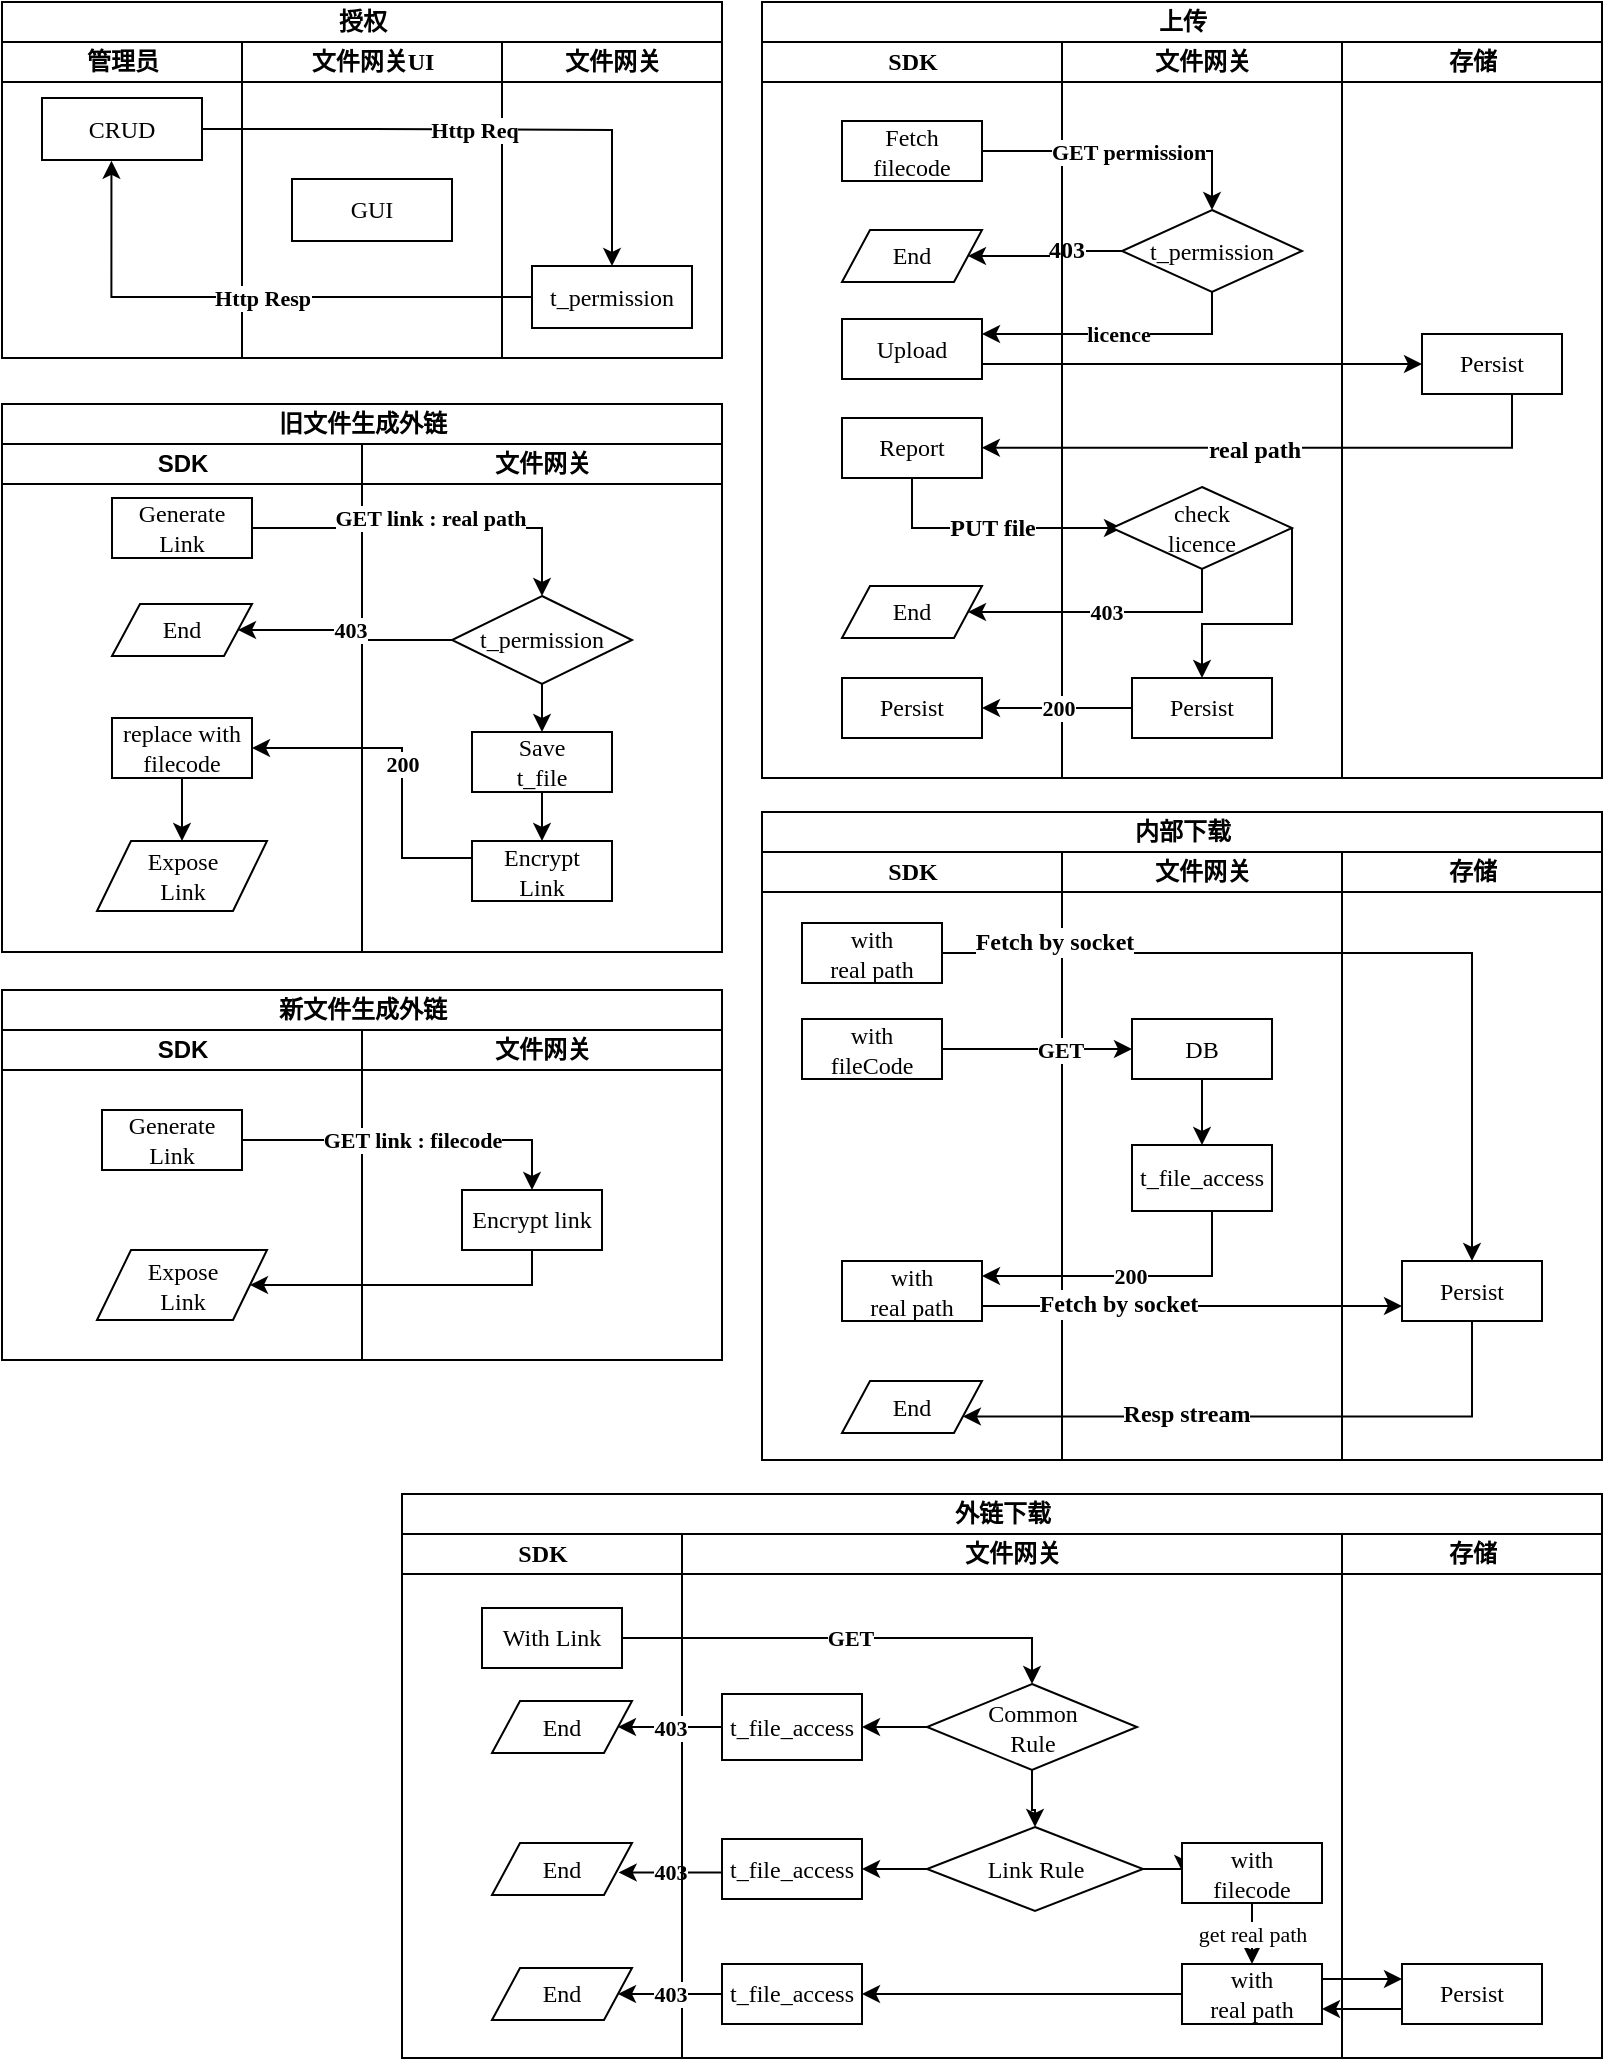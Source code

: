 <mxfile version="10.8.7" type="github"><diagram id="0jSTrixQ_6dw6H2w5kwn" name="第 1 页"><mxGraphModel dx="1802" dy="1701" grid="1" gridSize="10" guides="1" tooltips="1" connect="1" arrows="1" fold="1" page="1" pageScale="1" pageWidth="827" pageHeight="1169" math="0" shadow="0"><root><mxCell id="0"/><mxCell id="1" parent="0"/><mxCell id="T3XiFYMUW9kOPj78n2qc-5" value="上传" style="swimlane;html=1;childLayout=stackLayout;resizeParent=1;resizeParentMax=0;startSize=20;fontFamily=Times New Roman;" parent="1" vertex="1"><mxGeometry x="100" y="-108" width="420" height="388" as="geometry"/></mxCell><mxCell id="tSekcQTDTKY03K4hzvgR-7" style="edgeStyle=orthogonalEdgeStyle;rounded=0;comic=0;orthogonalLoop=1;jettySize=auto;html=1;fontFamily=Times New Roman;" edge="1" parent="T3XiFYMUW9kOPj78n2qc-5" source="tSekcQTDTKY03K4hzvgR-3" target="tSekcQTDTKY03K4hzvgR-8"><mxGeometry relative="1" as="geometry"><mxPoint x="90" y="129.5" as="targetPoint"/></mxGeometry></mxCell><mxCell id="tSekcQTDTKY03K4hzvgR-9" value="&lt;div&gt;&lt;b&gt;403&lt;/b&gt;&lt;/div&gt;" style="text;html=1;resizable=0;points=[];align=center;verticalAlign=middle;labelBackgroundColor=#ffffff;fontFamily=Times New Roman;" vertex="1" connectable="0" parent="tSekcQTDTKY03K4hzvgR-7"><mxGeometry x="-0.3" y="-1" relative="1" as="geometry"><mxPoint as="offset"/></mxGeometry></mxCell><mxCell id="T3XiFYMUW9kOPj78n2qc-6" value="SDK" style="swimlane;html=1;startSize=20;fontFamily=Times New Roman;" parent="T3XiFYMUW9kOPj78n2qc-5" vertex="1"><mxGeometry y="20" width="150" height="368" as="geometry"/></mxCell><mxCell id="T3XiFYMUW9kOPj78n2qc-10" value="Fetch filecode" style="rounded=0;whiteSpace=wrap;html=1;fontFamily=Times New Roman;" parent="T3XiFYMUW9kOPj78n2qc-6" vertex="1"><mxGeometry x="40" y="39.5" width="70" height="30" as="geometry"/></mxCell><mxCell id="tSekcQTDTKY03K4hzvgR-8" value="End" style="shape=parallelogram;perimeter=parallelogramPerimeter;whiteSpace=wrap;html=1;fontFamily=Times New Roman;" vertex="1" parent="T3XiFYMUW9kOPj78n2qc-6"><mxGeometry x="40" y="94" width="70" height="26" as="geometry"/></mxCell><mxCell id="tSekcQTDTKY03K4hzvgR-11" value="Upload" style="rounded=0;whiteSpace=wrap;html=1;fontFamily=Times New Roman;" vertex="1" parent="T3XiFYMUW9kOPj78n2qc-6"><mxGeometry x="40" y="138.5" width="70" height="30" as="geometry"/></mxCell><mxCell id="tSekcQTDTKY03K4hzvgR-30" value="Report" style="rounded=0;whiteSpace=wrap;html=1;fontFamily=Times New Roman;" vertex="1" parent="T3XiFYMUW9kOPj78n2qc-6"><mxGeometry x="40" y="188" width="70" height="30" as="geometry"/></mxCell><mxCell id="tSekcQTDTKY03K4hzvgR-66" value="Persist" style="rounded=0;whiteSpace=wrap;html=1;fontFamily=Times New Roman;" vertex="1" parent="T3XiFYMUW9kOPj78n2qc-6"><mxGeometry x="40" y="318" width="70" height="30" as="geometry"/></mxCell><mxCell id="tSekcQTDTKY03K4hzvgR-77" value="End" style="shape=parallelogram;perimeter=parallelogramPerimeter;whiteSpace=wrap;html=1;fontFamily=Times New Roman;" vertex="1" parent="T3XiFYMUW9kOPj78n2qc-6"><mxGeometry x="40" y="272" width="70" height="26" as="geometry"/></mxCell><mxCell id="T3XiFYMUW9kOPj78n2qc-7" value="文件网关" style="swimlane;html=1;startSize=20;fontFamily=Times New Roman;" parent="T3XiFYMUW9kOPj78n2qc-5" vertex="1"><mxGeometry x="150" y="20" width="140" height="368" as="geometry"/></mxCell><mxCell id="tSekcQTDTKY03K4hzvgR-3" value="t_permission" style="rhombus;whiteSpace=wrap;html=1;fontFamily=Times New Roman;" vertex="1" parent="T3XiFYMUW9kOPj78n2qc-7"><mxGeometry x="30" y="84" width="90" height="41" as="geometry"/></mxCell><mxCell id="tSekcQTDTKY03K4hzvgR-80" value="Persist" style="rounded=0;whiteSpace=wrap;html=1;fontFamily=Times New Roman;" vertex="1" parent="T3XiFYMUW9kOPj78n2qc-7"><mxGeometry x="35" y="318" width="70" height="30" as="geometry"/></mxCell><mxCell id="T3XiFYMUW9kOPj78n2qc-8" value="存储" style="swimlane;html=1;startSize=20;fontFamily=Times New Roman;" parent="T3XiFYMUW9kOPj78n2qc-5" vertex="1"><mxGeometry x="290" y="20" width="130" height="368" as="geometry"/></mxCell><mxCell id="tSekcQTDTKY03K4hzvgR-15" value="Persist" style="rounded=0;whiteSpace=wrap;html=1;fontFamily=Times New Roman;" vertex="1" parent="T3XiFYMUW9kOPj78n2qc-8"><mxGeometry x="40" y="146" width="70" height="30" as="geometry"/></mxCell><mxCell id="tSekcQTDTKY03K4hzvgR-26" style="edgeStyle=orthogonalEdgeStyle;rounded=0;comic=0;orthogonalLoop=1;jettySize=auto;html=1;entryX=1;entryY=0.5;entryDx=0;entryDy=0;fontFamily=Times New Roman;" edge="1" parent="T3XiFYMUW9kOPj78n2qc-5" source="tSekcQTDTKY03K4hzvgR-15"><mxGeometry relative="1" as="geometry"><mxPoint x="109.931" y="222.862" as="targetPoint"/><Array as="points"><mxPoint x="375" y="223"/></Array></mxGeometry></mxCell><mxCell id="tSekcQTDTKY03K4hzvgR-27" value="&lt;b&gt;real path&lt;/b&gt;" style="text;html=1;resizable=0;points=[];align=center;verticalAlign=middle;labelBackgroundColor=#ffffff;fontFamily=Times New Roman;" vertex="1" connectable="0" parent="tSekcQTDTKY03K4hzvgR-26"><mxGeometry x="0.071" y="1" relative="1" as="geometry"><mxPoint as="offset"/></mxGeometry></mxCell><mxCell id="tSekcQTDTKY03K4hzvgR-34" style="edgeStyle=orthogonalEdgeStyle;rounded=0;comic=0;orthogonalLoop=1;jettySize=auto;html=1;fontFamily=Times New Roman;" edge="1" parent="T3XiFYMUW9kOPj78n2qc-5" source="tSekcQTDTKY03K4hzvgR-30"><mxGeometry relative="1" as="geometry"><mxPoint x="180" y="263" as="targetPoint"/><Array as="points"><mxPoint x="75" y="263"/></Array></mxGeometry></mxCell><mxCell id="tSekcQTDTKY03K4hzvgR-35" value="&lt;div&gt;PUT file&lt;/div&gt;" style="text;html=1;resizable=0;points=[];align=center;verticalAlign=middle;labelBackgroundColor=#ffffff;fontStyle=1;fontFamily=Times New Roman;" vertex="1" connectable="0" parent="tSekcQTDTKY03K4hzvgR-34"><mxGeometry x="-0.329" relative="1" as="geometry"><mxPoint x="21" as="offset"/></mxGeometry></mxCell><mxCell id="tSekcQTDTKY03K4hzvgR-61" style="edgeStyle=orthogonalEdgeStyle;rounded=0;comic=0;orthogonalLoop=1;jettySize=auto;html=1;exitX=1;exitY=0.75;exitDx=0;exitDy=0;entryX=0;entryY=0.5;entryDx=0;entryDy=0;fontFamily=Times New Roman;" edge="1" parent="T3XiFYMUW9kOPj78n2qc-5" source="tSekcQTDTKY03K4hzvgR-11" target="tSekcQTDTKY03K4hzvgR-15"><mxGeometry relative="1" as="geometry"/></mxCell><mxCell id="tSekcQTDTKY03K4hzvgR-65" value="&lt;b&gt;GET permission&lt;/b&gt;" style="edgeStyle=orthogonalEdgeStyle;rounded=0;comic=0;orthogonalLoop=1;jettySize=auto;html=1;entryX=0.5;entryY=0;entryDx=0;entryDy=0;fontFamily=Times New Roman;" edge="1" parent="T3XiFYMUW9kOPj78n2qc-5" source="T3XiFYMUW9kOPj78n2qc-10" target="tSekcQTDTKY03K4hzvgR-3"><mxGeometry relative="1" as="geometry"/></mxCell><mxCell id="tSekcQTDTKY03K4hzvgR-84" value="&lt;b&gt;licence&lt;/b&gt;" style="edgeStyle=orthogonalEdgeStyle;rounded=0;comic=0;orthogonalLoop=1;jettySize=auto;html=1;entryX=1;entryY=0.25;entryDx=0;entryDy=0;fontFamily=Times New Roman;" edge="1" parent="T3XiFYMUW9kOPj78n2qc-5" source="tSekcQTDTKY03K4hzvgR-3" target="tSekcQTDTKY03K4hzvgR-11"><mxGeometry relative="1" as="geometry"><Array as="points"><mxPoint x="225" y="166"/></Array></mxGeometry></mxCell><mxCell id="tSekcQTDTKY03K4hzvgR-86" value="&lt;b&gt;200&lt;/b&gt;" style="edgeStyle=orthogonalEdgeStyle;rounded=0;comic=0;orthogonalLoop=1;jettySize=auto;html=1;entryX=1;entryY=0.5;entryDx=0;entryDy=0;fontFamily=Times New Roman;" edge="1" parent="T3XiFYMUW9kOPj78n2qc-5" source="tSekcQTDTKY03K4hzvgR-80" target="tSekcQTDTKY03K4hzvgR-66"><mxGeometry relative="1" as="geometry"/></mxCell><mxCell id="T3XiFYMUW9kOPj78n2qc-14" value="授权" style="swimlane;html=1;childLayout=stackLayout;resizeParent=1;resizeParentMax=0;startSize=20;fontFamily=Times New Roman;" parent="1" vertex="1"><mxGeometry x="-280" y="-108" width="360" height="178" as="geometry"/></mxCell><mxCell id="T3XiFYMUW9kOPj78n2qc-15" value="管理员" style="swimlane;html=1;startSize=20;fontFamily=Times New Roman;" parent="T3XiFYMUW9kOPj78n2qc-14" vertex="1"><mxGeometry y="20" width="120" height="158" as="geometry"/></mxCell><mxCell id="T3XiFYMUW9kOPj78n2qc-18" value="&lt;div&gt;CRUD&lt;/div&gt;" style="rounded=0;whiteSpace=wrap;html=1;fontFamily=Times New Roman;" parent="T3XiFYMUW9kOPj78n2qc-15" vertex="1"><mxGeometry x="20" y="28" width="80" height="31" as="geometry"/></mxCell><mxCell id="T3XiFYMUW9kOPj78n2qc-16" value="文件网关UI" style="swimlane;html=1;startSize=20;fontFamily=Times New Roman;" parent="T3XiFYMUW9kOPj78n2qc-14" vertex="1"><mxGeometry x="120" y="20" width="130" height="158" as="geometry"/></mxCell><mxCell id="T3XiFYMUW9kOPj78n2qc-21" value="GUI" style="rounded=0;whiteSpace=wrap;html=1;fontFamily=Times New Roman;" parent="T3XiFYMUW9kOPj78n2qc-16" vertex="1"><mxGeometry x="25" y="68.5" width="80" height="31" as="geometry"/></mxCell><mxCell id="T3XiFYMUW9kOPj78n2qc-17" value="文件网关" style="swimlane;html=1;startSize=20;fontFamily=Times New Roman;" parent="T3XiFYMUW9kOPj78n2qc-14" vertex="1"><mxGeometry x="250" y="20" width="110" height="158" as="geometry"/></mxCell><mxCell id="T3XiFYMUW9kOPj78n2qc-23" value="t_permission" style="rounded=0;whiteSpace=wrap;html=1;fontFamily=Times New Roman;" parent="T3XiFYMUW9kOPj78n2qc-17" vertex="1"><mxGeometry x="15" y="112" width="80" height="31" as="geometry"/></mxCell><mxCell id="T3XiFYMUW9kOPj78n2qc-24" value="&lt;font&gt;&lt;b&gt;Http Req&lt;/b&gt;&lt;/font&gt;" style="edgeStyle=orthogonalEdgeStyle;rounded=0;comic=0;orthogonalLoop=1;jettySize=auto;html=1;entryX=0.5;entryY=0;entryDx=0;entryDy=0;fontFamily=Times New Roman;exitX=1;exitY=0.5;exitDx=0;exitDy=0;" parent="T3XiFYMUW9kOPj78n2qc-14" source="T3XiFYMUW9kOPj78n2qc-18" target="T3XiFYMUW9kOPj78n2qc-23" edge="1"><mxGeometry relative="1" as="geometry"><mxPoint x="260" y="116.5" as="targetPoint"/><mxPoint x="150" y="68" as="sourcePoint"/><Array as="points"><mxPoint x="185" y="64"/><mxPoint x="305" y="64"/></Array></mxGeometry></mxCell><mxCell id="T3XiFYMUW9kOPj78n2qc-25" value="&lt;b&gt;Http Resp&lt;/b&gt;" style="edgeStyle=orthogonalEdgeStyle;rounded=0;comic=0;orthogonalLoop=1;jettySize=auto;html=1;entryX=0.434;entryY=1.013;entryDx=0;entryDy=0;fontFamily=Times New Roman;entryPerimeter=0;" parent="T3XiFYMUW9kOPj78n2qc-14" source="T3XiFYMUW9kOPj78n2qc-23" target="T3XiFYMUW9kOPj78n2qc-18" edge="1"><mxGeometry x="-0.031" relative="1" as="geometry"><mxPoint as="offset"/></mxGeometry></mxCell><mxCell id="tSekcQTDTKY03K4hzvgR-51" value="旧文件生成外链" style="swimlane;html=1;childLayout=stackLayout;resizeParent=1;resizeParentMax=0;startSize=20;fontFamily=Times New Roman;" vertex="1" parent="1"><mxGeometry x="-280" y="93" width="360" height="274" as="geometry"/></mxCell><mxCell id="tSekcQTDTKY03K4hzvgR-52" value="SDK" style="swimlane;html=1;startSize=20;" vertex="1" parent="tSekcQTDTKY03K4hzvgR-51"><mxGeometry y="20" width="180" height="254" as="geometry"/></mxCell><mxCell id="tSekcQTDTKY03K4hzvgR-106" value="&lt;div&gt;Expose&lt;/div&gt;&lt;div&gt;Link&lt;/div&gt;" style="shape=parallelogram;perimeter=parallelogramPerimeter;whiteSpace=wrap;html=1;fontFamily=Times New Roman;" vertex="1" parent="tSekcQTDTKY03K4hzvgR-52"><mxGeometry x="47.5" y="198.5" width="85" height="35" as="geometry"/></mxCell><mxCell id="tSekcQTDTKY03K4hzvgR-53" value="文件网关" style="swimlane;html=1;startSize=20;" vertex="1" parent="tSekcQTDTKY03K4hzvgR-51"><mxGeometry x="180" y="20" width="180" height="254" as="geometry"/></mxCell><mxCell id="tSekcQTDTKY03K4hzvgR-101" style="edgeStyle=orthogonalEdgeStyle;rounded=0;comic=0;orthogonalLoop=1;jettySize=auto;html=1;entryX=0.5;entryY=0;entryDx=0;entryDy=0;fontFamily=Times New Roman;" edge="1" parent="tSekcQTDTKY03K4hzvgR-53" source="tSekcQTDTKY03K4hzvgR-87" target="tSekcQTDTKY03K4hzvgR-100"><mxGeometry relative="1" as="geometry"/></mxCell><mxCell id="tSekcQTDTKY03K4hzvgR-87" value="t_permission" style="rhombus;whiteSpace=wrap;html=1;fontFamily=Times New Roman;" vertex="1" parent="tSekcQTDTKY03K4hzvgR-53"><mxGeometry x="45" y="76" width="90" height="44" as="geometry"/></mxCell><mxCell id="tSekcQTDTKY03K4hzvgR-132" style="edgeStyle=orthogonalEdgeStyle;rounded=0;comic=0;orthogonalLoop=1;jettySize=auto;html=1;entryX=0.5;entryY=0;entryDx=0;entryDy=0;fontFamily=Times New Roman;" edge="1" parent="tSekcQTDTKY03K4hzvgR-53" source="tSekcQTDTKY03K4hzvgR-100" target="tSekcQTDTKY03K4hzvgR-130"><mxGeometry relative="1" as="geometry"/></mxCell><mxCell id="tSekcQTDTKY03K4hzvgR-100" value="Save&lt;div&gt;t_file&lt;/div&gt;" style="rounded=0;whiteSpace=wrap;html=1;fontFamily=Times New Roman;" vertex="1" parent="tSekcQTDTKY03K4hzvgR-53"><mxGeometry x="55" y="144" width="70" height="30" as="geometry"/></mxCell><mxCell id="tSekcQTDTKY03K4hzvgR-130" value="Encrypt&lt;div&gt;Link&lt;/div&gt;" style="rounded=0;whiteSpace=wrap;html=1;fontFamily=Times New Roman;" vertex="1" parent="tSekcQTDTKY03K4hzvgR-53"><mxGeometry x="55" y="198.5" width="70" height="30" as="geometry"/></mxCell><mxCell id="tSekcQTDTKY03K4hzvgR-93" value="&lt;b&gt;GET link : real path&lt;br&gt;&lt;/b&gt;" style="edgeStyle=orthogonalEdgeStyle;rounded=0;comic=0;orthogonalLoop=1;jettySize=auto;html=1;entryX=0.5;entryY=0;entryDx=0;entryDy=0;fontFamily=Times New Roman;" edge="1" parent="1" source="tSekcQTDTKY03K4hzvgR-70" target="tSekcQTDTKY03K4hzvgR-87"><mxGeometry x="-0.011" y="5" relative="1" as="geometry"><mxPoint as="offset"/></mxGeometry></mxCell><mxCell id="tSekcQTDTKY03K4hzvgR-70" value="Generate Link" style="rounded=0;whiteSpace=wrap;html=1;fontFamily=Times New Roman;" vertex="1" parent="1"><mxGeometry x="-225" y="140" width="70" height="30" as="geometry"/></mxCell><mxCell id="tSekcQTDTKY03K4hzvgR-82" value="&lt;b&gt;403&lt;/b&gt;" style="edgeStyle=orthogonalEdgeStyle;rounded=0;comic=0;orthogonalLoop=1;jettySize=auto;html=1;exitX=0.5;exitY=1;exitDx=0;exitDy=0;fontFamily=Times New Roman;entryX=1;entryY=0.5;entryDx=0;entryDy=0;" edge="1" parent="1" source="tSekcQTDTKY03K4hzvgR-71" target="tSekcQTDTKY03K4hzvgR-77"><mxGeometry relative="1" as="geometry"><mxPoint x="210" y="196" as="targetPoint"/><Array as="points"><mxPoint x="320" y="197"/></Array></mxGeometry></mxCell><mxCell id="tSekcQTDTKY03K4hzvgR-85" style="edgeStyle=orthogonalEdgeStyle;rounded=0;comic=0;orthogonalLoop=1;jettySize=auto;html=1;exitX=1;exitY=0.5;exitDx=0;exitDy=0;entryX=0.5;entryY=0;entryDx=0;entryDy=0;fontFamily=Times New Roman;" edge="1" parent="1" source="tSekcQTDTKY03K4hzvgR-71" target="tSekcQTDTKY03K4hzvgR-80"><mxGeometry relative="1" as="geometry"><Array as="points"><mxPoint x="365" y="203"/><mxPoint x="320" y="203"/></Array></mxGeometry></mxCell><mxCell id="tSekcQTDTKY03K4hzvgR-71" value="&lt;div&gt;check&lt;br&gt;&lt;/div&gt;&lt;div&gt;licence&lt;/div&gt;" style="rhombus;whiteSpace=wrap;html=1;fontFamily=Times New Roman;" vertex="1" parent="1"><mxGeometry x="275" y="134.5" width="90" height="41" as="geometry"/></mxCell><mxCell id="tSekcQTDTKY03K4hzvgR-97" value="End" style="shape=parallelogram;perimeter=parallelogramPerimeter;whiteSpace=wrap;html=1;fontFamily=Times New Roman;" vertex="1" parent="1"><mxGeometry x="-225" y="193" width="70" height="26" as="geometry"/></mxCell><mxCell id="tSekcQTDTKY03K4hzvgR-98" value="&lt;b&gt;403&lt;/b&gt;" style="edgeStyle=orthogonalEdgeStyle;rounded=0;comic=0;orthogonalLoop=1;jettySize=auto;html=1;entryX=1;entryY=0.5;entryDx=0;entryDy=0;fontFamily=Times New Roman;" edge="1" parent="1" source="tSekcQTDTKY03K4hzvgR-87" target="tSekcQTDTKY03K4hzvgR-97"><mxGeometry relative="1" as="geometry"/></mxCell><mxCell id="tSekcQTDTKY03K4hzvgR-109" style="edgeStyle=orthogonalEdgeStyle;rounded=0;comic=0;orthogonalLoop=1;jettySize=auto;html=1;entryX=0.5;entryY=0;entryDx=0;entryDy=0;fontFamily=Times New Roman;" edge="1" parent="1" source="tSekcQTDTKY03K4hzvgR-103" target="tSekcQTDTKY03K4hzvgR-106"><mxGeometry relative="1" as="geometry"/></mxCell><mxCell id="tSekcQTDTKY03K4hzvgR-103" value="&lt;div&gt;replace with&lt;/div&gt;&lt;div&gt;filecode&lt;/div&gt;" style="rounded=0;whiteSpace=wrap;html=1;fontFamily=Times New Roman;" vertex="1" parent="1"><mxGeometry x="-225" y="250" width="70" height="30" as="geometry"/></mxCell><mxCell id="tSekcQTDTKY03K4hzvgR-118" value="新文件生成外链" style="swimlane;html=1;childLayout=stackLayout;resizeParent=1;resizeParentMax=0;startSize=20;fontFamily=Times New Roman;" vertex="1" parent="1"><mxGeometry x="-280" y="386" width="360" height="185" as="geometry"/></mxCell><mxCell id="tSekcQTDTKY03K4hzvgR-119" value="SDK" style="swimlane;html=1;startSize=20;" vertex="1" parent="tSekcQTDTKY03K4hzvgR-118"><mxGeometry y="20" width="180" height="165" as="geometry"/></mxCell><mxCell id="tSekcQTDTKY03K4hzvgR-120" value="&lt;div&gt;Expose&lt;/div&gt;&lt;div&gt;Link&lt;/div&gt;" style="shape=parallelogram;perimeter=parallelogramPerimeter;whiteSpace=wrap;html=1;fontFamily=Times New Roman;" vertex="1" parent="tSekcQTDTKY03K4hzvgR-119"><mxGeometry x="47.5" y="110" width="85" height="35" as="geometry"/></mxCell><mxCell id="tSekcQTDTKY03K4hzvgR-125" value="Generate Link" style="rounded=0;whiteSpace=wrap;html=1;fontFamily=Times New Roman;" vertex="1" parent="tSekcQTDTKY03K4hzvgR-119"><mxGeometry x="50" y="40" width="70" height="30" as="geometry"/></mxCell><mxCell id="tSekcQTDTKY03K4hzvgR-121" value="文件网关" style="swimlane;html=1;startSize=20;" vertex="1" parent="tSekcQTDTKY03K4hzvgR-118"><mxGeometry x="180" y="20" width="180" height="165" as="geometry"/></mxCell><mxCell id="tSekcQTDTKY03K4hzvgR-124" value="Encrypt link" style="rounded=0;whiteSpace=wrap;html=1;fontFamily=Times New Roman;" vertex="1" parent="tSekcQTDTKY03K4hzvgR-121"><mxGeometry x="50" y="80" width="70" height="30" as="geometry"/></mxCell><mxCell id="tSekcQTDTKY03K4hzvgR-128" value="&lt;b&gt;GET link : filecode&lt;/b&gt;" style="edgeStyle=orthogonalEdgeStyle;rounded=0;comic=0;orthogonalLoop=1;jettySize=auto;html=1;entryX=0.5;entryY=0;entryDx=0;entryDy=0;fontFamily=Times New Roman;" edge="1" parent="tSekcQTDTKY03K4hzvgR-118" source="tSekcQTDTKY03K4hzvgR-125" target="tSekcQTDTKY03K4hzvgR-124"><mxGeometry relative="1" as="geometry"/></mxCell><mxCell id="tSekcQTDTKY03K4hzvgR-129" style="edgeStyle=orthogonalEdgeStyle;rounded=0;comic=0;orthogonalLoop=1;jettySize=auto;html=1;entryX=1;entryY=0.5;entryDx=0;entryDy=0;fontFamily=Times New Roman;" edge="1" parent="tSekcQTDTKY03K4hzvgR-118" source="tSekcQTDTKY03K4hzvgR-124" target="tSekcQTDTKY03K4hzvgR-120"><mxGeometry relative="1" as="geometry"><Array as="points"><mxPoint x="265" y="147"/></Array></mxGeometry></mxCell><mxCell id="tSekcQTDTKY03K4hzvgR-133" value="&lt;b&gt;200&lt;/b&gt;" style="edgeStyle=orthogonalEdgeStyle;rounded=0;comic=0;orthogonalLoop=1;jettySize=auto;html=1;entryX=1;entryY=0.5;entryDx=0;entryDy=0;fontFamily=Times New Roman;" edge="1" parent="1" source="tSekcQTDTKY03K4hzvgR-130" target="tSekcQTDTKY03K4hzvgR-103"><mxGeometry relative="1" as="geometry"><Array as="points"><mxPoint x="-80" y="320"/><mxPoint x="-80" y="265"/></Array></mxGeometry></mxCell><mxCell id="tSekcQTDTKY03K4hzvgR-180" value="内部下载" style="swimlane;html=1;childLayout=stackLayout;resizeParent=1;resizeParentMax=0;startSize=20;fontFamily=Times New Roman;" vertex="1" parent="1"><mxGeometry x="100" y="297" width="420" height="324" as="geometry"/></mxCell><mxCell id="tSekcQTDTKY03K4hzvgR-183" value="SDK" style="swimlane;html=1;startSize=20;fontFamily=Times New Roman;" vertex="1" parent="tSekcQTDTKY03K4hzvgR-180"><mxGeometry y="20" width="150" height="304" as="geometry"/></mxCell><mxCell id="tSekcQTDTKY03K4hzvgR-184" value="&lt;div&gt;with&lt;/div&gt;&lt;div&gt;real path&lt;br&gt;&lt;/div&gt;" style="rounded=0;whiteSpace=wrap;html=1;fontFamily=Times New Roman;" vertex="1" parent="tSekcQTDTKY03K4hzvgR-183"><mxGeometry x="20" y="35.5" width="70" height="30" as="geometry"/></mxCell><mxCell id="tSekcQTDTKY03K4hzvgR-188" value="&lt;div&gt;with&lt;/div&gt;&lt;div&gt;real path&lt;/div&gt;" style="rounded=0;whiteSpace=wrap;html=1;fontFamily=Times New Roman;" vertex="1" parent="tSekcQTDTKY03K4hzvgR-183"><mxGeometry x="40" y="204.5" width="70" height="30" as="geometry"/></mxCell><mxCell id="tSekcQTDTKY03K4hzvgR-189" value="End" style="shape=parallelogram;perimeter=parallelogramPerimeter;whiteSpace=wrap;html=1;fontFamily=Times New Roman;" vertex="1" parent="tSekcQTDTKY03K4hzvgR-183"><mxGeometry x="40" y="264.5" width="70" height="26" as="geometry"/></mxCell><mxCell id="tSekcQTDTKY03K4hzvgR-276" value="&lt;div&gt;with&lt;/div&gt;&lt;div&gt;fileCode&lt;br&gt;&lt;/div&gt;" style="rounded=0;whiteSpace=wrap;html=1;fontFamily=Times New Roman;" vertex="1" parent="tSekcQTDTKY03K4hzvgR-183"><mxGeometry x="20" y="83.5" width="70" height="30" as="geometry"/></mxCell><mxCell id="tSekcQTDTKY03K4hzvgR-190" value="文件网关" style="swimlane;html=1;startSize=20;fontFamily=Times New Roman;" vertex="1" parent="tSekcQTDTKY03K4hzvgR-180"><mxGeometry x="150" y="20" width="140" height="304" as="geometry"/></mxCell><mxCell id="tSekcQTDTKY03K4hzvgR-279" style="edgeStyle=orthogonalEdgeStyle;rounded=0;comic=0;orthogonalLoop=1;jettySize=auto;html=1;entryX=0.5;entryY=0;entryDx=0;entryDy=0;fontFamily=Times New Roman;" edge="1" parent="tSekcQTDTKY03K4hzvgR-190" source="tSekcQTDTKY03K4hzvgR-186" target="tSekcQTDTKY03K4hzvgR-219"><mxGeometry relative="1" as="geometry"/></mxCell><mxCell id="tSekcQTDTKY03K4hzvgR-186" value="DB" style="rounded=0;whiteSpace=wrap;html=1;fontFamily=Times New Roman;" vertex="1" parent="tSekcQTDTKY03K4hzvgR-190"><mxGeometry x="35" y="83.5" width="70" height="30" as="geometry"/></mxCell><mxCell id="tSekcQTDTKY03K4hzvgR-219" value="t_file_access" style="rounded=0;whiteSpace=wrap;html=1;fontFamily=Times New Roman;" vertex="1" parent="tSekcQTDTKY03K4hzvgR-190"><mxGeometry x="35" y="146.5" width="70" height="33" as="geometry"/></mxCell><mxCell id="tSekcQTDTKY03K4hzvgR-193" value="存储" style="swimlane;html=1;startSize=20;fontFamily=Times New Roman;" vertex="1" parent="tSekcQTDTKY03K4hzvgR-180"><mxGeometry x="290" y="20" width="130" height="304" as="geometry"/></mxCell><mxCell id="tSekcQTDTKY03K4hzvgR-194" value="Persist" style="rounded=0;whiteSpace=wrap;html=1;fontFamily=Times New Roman;" vertex="1" parent="tSekcQTDTKY03K4hzvgR-193"><mxGeometry x="30" y="204.5" width="70" height="30" as="geometry"/></mxCell><mxCell id="tSekcQTDTKY03K4hzvgR-205" style="edgeStyle=orthogonalEdgeStyle;rounded=0;comic=0;orthogonalLoop=1;jettySize=auto;html=1;entryX=0.5;entryY=0;entryDx=0;entryDy=0;fontFamily=Times New Roman;exitX=1;exitY=0.5;exitDx=0;exitDy=0;" edge="1" parent="tSekcQTDTKY03K4hzvgR-180" source="tSekcQTDTKY03K4hzvgR-184" target="tSekcQTDTKY03K4hzvgR-194"><mxGeometry relative="1" as="geometry"><mxPoint x="119.806" y="130.086" as="sourcePoint"/><Array as="points"><mxPoint x="355" y="70"/></Array></mxGeometry></mxCell><mxCell id="tSekcQTDTKY03K4hzvgR-208" value="&lt;div&gt;&lt;b&gt;Fetch by socket&lt;/b&gt;&lt;/div&gt;" style="text;html=1;resizable=0;points=[];align=center;verticalAlign=middle;labelBackgroundColor=#ffffff;fontFamily=Times New Roman;" vertex="1" connectable="0" parent="tSekcQTDTKY03K4hzvgR-205"><mxGeometry x="0.118" y="3" relative="1" as="geometry"><mxPoint x="-178" y="-3" as="offset"/></mxGeometry></mxCell><mxCell id="tSekcQTDTKY03K4hzvgR-210" value="&lt;b&gt;GET&lt;br&gt;&lt;/b&gt;" style="edgeStyle=orthogonalEdgeStyle;rounded=0;comic=0;orthogonalLoop=1;jettySize=auto;html=1;entryX=0;entryY=0.5;entryDx=0;entryDy=0;fontFamily=Times New Roman;exitX=1;exitY=0.5;exitDx=0;exitDy=0;" edge="1" parent="tSekcQTDTKY03K4hzvgR-180" source="tSekcQTDTKY03K4hzvgR-276" target="tSekcQTDTKY03K4hzvgR-186"><mxGeometry x="0.247" relative="1" as="geometry"><mxPoint x="75.241" y="149.893" as="sourcePoint"/><Array as="points"/><mxPoint as="offset"/></mxGeometry></mxCell><mxCell id="tSekcQTDTKY03K4hzvgR-213" style="edgeStyle=orthogonalEdgeStyle;rounded=0;comic=0;orthogonalLoop=1;jettySize=auto;html=1;exitX=1;exitY=0.75;exitDx=0;exitDy=0;entryX=0;entryY=0.75;entryDx=0;entryDy=0;fontFamily=Times New Roman;" edge="1" parent="tSekcQTDTKY03K4hzvgR-180" source="tSekcQTDTKY03K4hzvgR-188" target="tSekcQTDTKY03K4hzvgR-194"><mxGeometry relative="1" as="geometry"><Array as="points"><mxPoint x="320" y="247"/></Array></mxGeometry></mxCell><mxCell id="tSekcQTDTKY03K4hzvgR-216" value="&lt;div&gt;&lt;b&gt;Fetch by socket&lt;/b&gt;&lt;/div&gt;" style="text;html=1;resizable=0;points=[];align=center;verticalAlign=middle;labelBackgroundColor=#ffffff;fontFamily=Times New Roman;" vertex="1" connectable="0" parent="tSekcQTDTKY03K4hzvgR-213"><mxGeometry x="-0.351" y="1" relative="1" as="geometry"><mxPoint as="offset"/></mxGeometry></mxCell><mxCell id="tSekcQTDTKY03K4hzvgR-223" value="&lt;b&gt;200&lt;/b&gt;" style="edgeStyle=orthogonalEdgeStyle;rounded=0;comic=0;orthogonalLoop=1;jettySize=auto;html=1;entryX=1;entryY=0.25;entryDx=0;entryDy=0;fontFamily=Times New Roman;" edge="1" parent="tSekcQTDTKY03K4hzvgR-180" source="tSekcQTDTKY03K4hzvgR-219" target="tSekcQTDTKY03K4hzvgR-188"><mxGeometry relative="1" as="geometry"><Array as="points"><mxPoint x="225" y="232"/></Array></mxGeometry></mxCell><mxCell id="tSekcQTDTKY03K4hzvgR-280" style="edgeStyle=orthogonalEdgeStyle;rounded=0;comic=0;orthogonalLoop=1;jettySize=auto;html=1;entryX=1;entryY=0.75;entryDx=0;entryDy=0;fontFamily=Times New Roman;" edge="1" parent="tSekcQTDTKY03K4hzvgR-180" source="tSekcQTDTKY03K4hzvgR-194" target="tSekcQTDTKY03K4hzvgR-189"><mxGeometry relative="1" as="geometry"><Array as="points"><mxPoint x="355" y="302"/></Array></mxGeometry></mxCell><mxCell id="tSekcQTDTKY03K4hzvgR-281" value="&lt;b&gt;Resp stream&lt;/b&gt;" style="text;html=1;resizable=0;points=[];align=center;verticalAlign=middle;labelBackgroundColor=#ffffff;fontFamily=Times New Roman;" vertex="1" connectable="0" parent="tSekcQTDTKY03K4hzvgR-280"><mxGeometry x="0.26" y="-1" relative="1" as="geometry"><mxPoint as="offset"/></mxGeometry></mxCell><mxCell id="tSekcQTDTKY03K4hzvgR-224" value="外链下载" style="swimlane;html=1;childLayout=stackLayout;resizeParent=1;resizeParentMax=0;startSize=20;fontFamily=Times New Roman;" vertex="1" parent="1"><mxGeometry x="-80" y="638" width="600" height="282" as="geometry"/></mxCell><mxCell id="tSekcQTDTKY03K4hzvgR-225" value="SDK" style="swimlane;html=1;startSize=20;fontFamily=Times New Roman;" vertex="1" parent="tSekcQTDTKY03K4hzvgR-224"><mxGeometry y="20" width="140" height="262" as="geometry"/></mxCell><mxCell id="tSekcQTDTKY03K4hzvgR-226" value="With Link" style="rounded=0;whiteSpace=wrap;html=1;fontFamily=Times New Roman;" vertex="1" parent="tSekcQTDTKY03K4hzvgR-225"><mxGeometry x="40" y="37" width="70" height="30" as="geometry"/></mxCell><mxCell id="tSekcQTDTKY03K4hzvgR-228" value="End" style="shape=parallelogram;perimeter=parallelogramPerimeter;whiteSpace=wrap;html=1;fontFamily=Times New Roman;" vertex="1" parent="tSekcQTDTKY03K4hzvgR-225"><mxGeometry x="45" y="83.5" width="70" height="26" as="geometry"/></mxCell><mxCell id="tSekcQTDTKY03K4hzvgR-252" value="End" style="shape=parallelogram;perimeter=parallelogramPerimeter;whiteSpace=wrap;html=1;fontFamily=Times New Roman;" vertex="1" parent="tSekcQTDTKY03K4hzvgR-225"><mxGeometry x="45" y="154.5" width="70" height="26" as="geometry"/></mxCell><mxCell id="tSekcQTDTKY03K4hzvgR-263" value="End" style="shape=parallelogram;perimeter=parallelogramPerimeter;whiteSpace=wrap;html=1;fontFamily=Times New Roman;" vertex="1" parent="tSekcQTDTKY03K4hzvgR-225"><mxGeometry x="45" y="217" width="70" height="26" as="geometry"/></mxCell><mxCell id="tSekcQTDTKY03K4hzvgR-289" value="&lt;b&gt;403&lt;/b&gt;" style="edgeStyle=orthogonalEdgeStyle;rounded=0;comic=0;orthogonalLoop=1;jettySize=auto;html=1;entryX=1;entryY=0.5;entryDx=0;entryDy=0;fontFamily=Times New Roman;" edge="1" parent="tSekcQTDTKY03K4hzvgR-224"><mxGeometry relative="1" as="geometry"><mxPoint x="160.0" y="189.207" as="sourcePoint"/><mxPoint x="108.345" y="189.207" as="targetPoint"/></mxGeometry></mxCell><mxCell id="tSekcQTDTKY03K4hzvgR-231" value="文件网关" style="swimlane;html=1;startSize=20;fontFamily=Times New Roman;" vertex="1" parent="tSekcQTDTKY03K4hzvgR-224"><mxGeometry x="140" y="20" width="330" height="262" as="geometry"/></mxCell><mxCell id="tSekcQTDTKY03K4hzvgR-234" value="t_file_access" style="rounded=0;whiteSpace=wrap;html=1;fontFamily=Times New Roman;" vertex="1" parent="tSekcQTDTKY03K4hzvgR-231"><mxGeometry x="20" y="80" width="70" height="33" as="geometry"/></mxCell><mxCell id="tSekcQTDTKY03K4hzvgR-266" style="edgeStyle=orthogonalEdgeStyle;rounded=0;comic=0;orthogonalLoop=1;jettySize=auto;html=1;fontFamily=Times New Roman;" edge="1" parent="tSekcQTDTKY03K4hzvgR-231" source="tSekcQTDTKY03K4hzvgR-229" target="tSekcQTDTKY03K4hzvgR-234"><mxGeometry relative="1" as="geometry"/></mxCell><mxCell id="tSekcQTDTKY03K4hzvgR-286" style="edgeStyle=orthogonalEdgeStyle;rounded=0;comic=0;orthogonalLoop=1;jettySize=auto;html=1;entryX=0.5;entryY=0;entryDx=0;entryDy=0;fontFamily=Times New Roman;" edge="1" parent="tSekcQTDTKY03K4hzvgR-231" source="tSekcQTDTKY03K4hzvgR-229" target="tSekcQTDTKY03K4hzvgR-250"><mxGeometry relative="1" as="geometry"/></mxCell><mxCell id="tSekcQTDTKY03K4hzvgR-229" value="&lt;div&gt;Common&lt;/div&gt;&lt;div&gt;Rule&lt;br&gt;&lt;/div&gt;" style="rhombus;whiteSpace=wrap;html=1;fontFamily=Times New Roman;" vertex="1" parent="tSekcQTDTKY03K4hzvgR-231"><mxGeometry x="122.5" y="75" width="105" height="43" as="geometry"/></mxCell><mxCell id="tSekcQTDTKY03K4hzvgR-285" style="edgeStyle=orthogonalEdgeStyle;rounded=0;comic=0;orthogonalLoop=1;jettySize=auto;html=1;entryX=0;entryY=0.5;entryDx=0;entryDy=0;fontFamily=Times New Roman;" edge="1" parent="tSekcQTDTKY03K4hzvgR-231" source="tSekcQTDTKY03K4hzvgR-250" target="tSekcQTDTKY03K4hzvgR-260"><mxGeometry relative="1" as="geometry"/></mxCell><mxCell id="tSekcQTDTKY03K4hzvgR-288" style="edgeStyle=orthogonalEdgeStyle;rounded=0;comic=0;orthogonalLoop=1;jettySize=auto;html=1;entryX=1;entryY=0.5;entryDx=0;entryDy=0;fontFamily=Times New Roman;" edge="1" parent="tSekcQTDTKY03K4hzvgR-231" source="tSekcQTDTKY03K4hzvgR-250" target="tSekcQTDTKY03K4hzvgR-227"><mxGeometry relative="1" as="geometry"/></mxCell><mxCell id="tSekcQTDTKY03K4hzvgR-250" value="&lt;div&gt;Link Rule&lt;br&gt;&lt;/div&gt;" style="rhombus;whiteSpace=wrap;html=1;fontFamily=Times New Roman;" vertex="1" parent="tSekcQTDTKY03K4hzvgR-231"><mxGeometry x="122.5" y="146.5" width="108" height="42" as="geometry"/></mxCell><mxCell id="tSekcQTDTKY03K4hzvgR-227" value="t_file_access" style="rounded=0;whiteSpace=wrap;html=1;fontFamily=Times New Roman;" vertex="1" parent="tSekcQTDTKY03K4hzvgR-231"><mxGeometry x="20" y="152.5" width="70" height="30" as="geometry"/></mxCell><mxCell id="tSekcQTDTKY03K4hzvgR-259" value="t_file_access" style="rounded=0;whiteSpace=wrap;html=1;fontFamily=Times New Roman;" vertex="1" parent="tSekcQTDTKY03K4hzvgR-231"><mxGeometry x="20" y="215" width="70" height="30" as="geometry"/></mxCell><mxCell id="tSekcQTDTKY03K4hzvgR-272" value="get real path" style="edgeStyle=orthogonalEdgeStyle;rounded=0;comic=0;orthogonalLoop=1;jettySize=auto;html=1;entryX=0.5;entryY=0;entryDx=0;entryDy=0;fontFamily=Times New Roman;" edge="1" parent="tSekcQTDTKY03K4hzvgR-231" source="tSekcQTDTKY03K4hzvgR-260" target="tSekcQTDTKY03K4hzvgR-261"><mxGeometry relative="1" as="geometry"/></mxCell><mxCell id="tSekcQTDTKY03K4hzvgR-260" value="&lt;div&gt;with&lt;/div&gt;&lt;div&gt;filecode&lt;/div&gt;" style="rounded=0;whiteSpace=wrap;html=1;fontFamily=Times New Roman;" vertex="1" parent="tSekcQTDTKY03K4hzvgR-231"><mxGeometry x="250" y="154.5" width="70" height="30" as="geometry"/></mxCell><mxCell id="tSekcQTDTKY03K4hzvgR-275" style="edgeStyle=orthogonalEdgeStyle;rounded=0;comic=0;orthogonalLoop=1;jettySize=auto;html=1;entryX=1;entryY=0.5;entryDx=0;entryDy=0;fontFamily=Times New Roman;" edge="1" parent="tSekcQTDTKY03K4hzvgR-231" source="tSekcQTDTKY03K4hzvgR-261" target="tSekcQTDTKY03K4hzvgR-259"><mxGeometry relative="1" as="geometry"/></mxCell><mxCell id="tSekcQTDTKY03K4hzvgR-261" value="&lt;div&gt;with&lt;/div&gt;&lt;div&gt;real path&lt;/div&gt;" style="rounded=0;whiteSpace=wrap;html=1;fontFamily=Times New Roman;" vertex="1" parent="tSekcQTDTKY03K4hzvgR-231"><mxGeometry x="250" y="215" width="70" height="30" as="geometry"/></mxCell><mxCell id="tSekcQTDTKY03K4hzvgR-235" value="存储" style="swimlane;html=1;startSize=20;fontFamily=Times New Roman;" vertex="1" parent="tSekcQTDTKY03K4hzvgR-224"><mxGeometry x="470" y="20" width="130" height="262" as="geometry"/></mxCell><mxCell id="tSekcQTDTKY03K4hzvgR-236" value="Persist" style="rounded=0;whiteSpace=wrap;html=1;fontFamily=Times New Roman;" vertex="1" parent="tSekcQTDTKY03K4hzvgR-235"><mxGeometry x="30" y="215" width="70" height="30" as="geometry"/></mxCell><mxCell id="tSekcQTDTKY03K4hzvgR-264" value="&lt;b&gt;GET&lt;/b&gt;" style="edgeStyle=orthogonalEdgeStyle;rounded=0;comic=0;orthogonalLoop=1;jettySize=auto;html=1;entryX=0.5;entryY=0;entryDx=0;entryDy=0;fontFamily=Times New Roman;" edge="1" parent="tSekcQTDTKY03K4hzvgR-224" source="tSekcQTDTKY03K4hzvgR-226" target="tSekcQTDTKY03K4hzvgR-229"><mxGeometry relative="1" as="geometry"/></mxCell><mxCell id="tSekcQTDTKY03K4hzvgR-268" value="&lt;b&gt;403&lt;/b&gt;" style="edgeStyle=orthogonalEdgeStyle;rounded=0;comic=0;orthogonalLoop=1;jettySize=auto;html=1;entryX=1;entryY=0.5;entryDx=0;entryDy=0;fontFamily=Times New Roman;" edge="1" parent="tSekcQTDTKY03K4hzvgR-224" source="tSekcQTDTKY03K4hzvgR-259" target="tSekcQTDTKY03K4hzvgR-263"><mxGeometry relative="1" as="geometry"/></mxCell><mxCell id="tSekcQTDTKY03K4hzvgR-273" style="edgeStyle=orthogonalEdgeStyle;rounded=0;comic=0;orthogonalLoop=1;jettySize=auto;html=1;exitX=1;exitY=0.25;exitDx=0;exitDy=0;entryX=0;entryY=0.25;entryDx=0;entryDy=0;fontFamily=Times New Roman;" edge="1" parent="tSekcQTDTKY03K4hzvgR-224" source="tSekcQTDTKY03K4hzvgR-261" target="tSekcQTDTKY03K4hzvgR-236"><mxGeometry relative="1" as="geometry"/></mxCell><mxCell id="tSekcQTDTKY03K4hzvgR-274" style="edgeStyle=orthogonalEdgeStyle;rounded=0;comic=0;orthogonalLoop=1;jettySize=auto;html=1;exitX=0;exitY=0.75;exitDx=0;exitDy=0;entryX=1;entryY=0.75;entryDx=0;entryDy=0;fontFamily=Times New Roman;" edge="1" parent="tSekcQTDTKY03K4hzvgR-224" source="tSekcQTDTKY03K4hzvgR-236" target="tSekcQTDTKY03K4hzvgR-261"><mxGeometry relative="1" as="geometry"/></mxCell><mxCell id="tSekcQTDTKY03K4hzvgR-291" value="&lt;b&gt;403&lt;/b&gt;" style="edgeStyle=orthogonalEdgeStyle;rounded=0;comic=0;orthogonalLoop=1;jettySize=auto;html=1;fontFamily=Times New Roman;" edge="1" parent="tSekcQTDTKY03K4hzvgR-224" source="tSekcQTDTKY03K4hzvgR-234" target="tSekcQTDTKY03K4hzvgR-228"><mxGeometry relative="1" as="geometry"/></mxCell></root></mxGraphModel></diagram></mxfile>